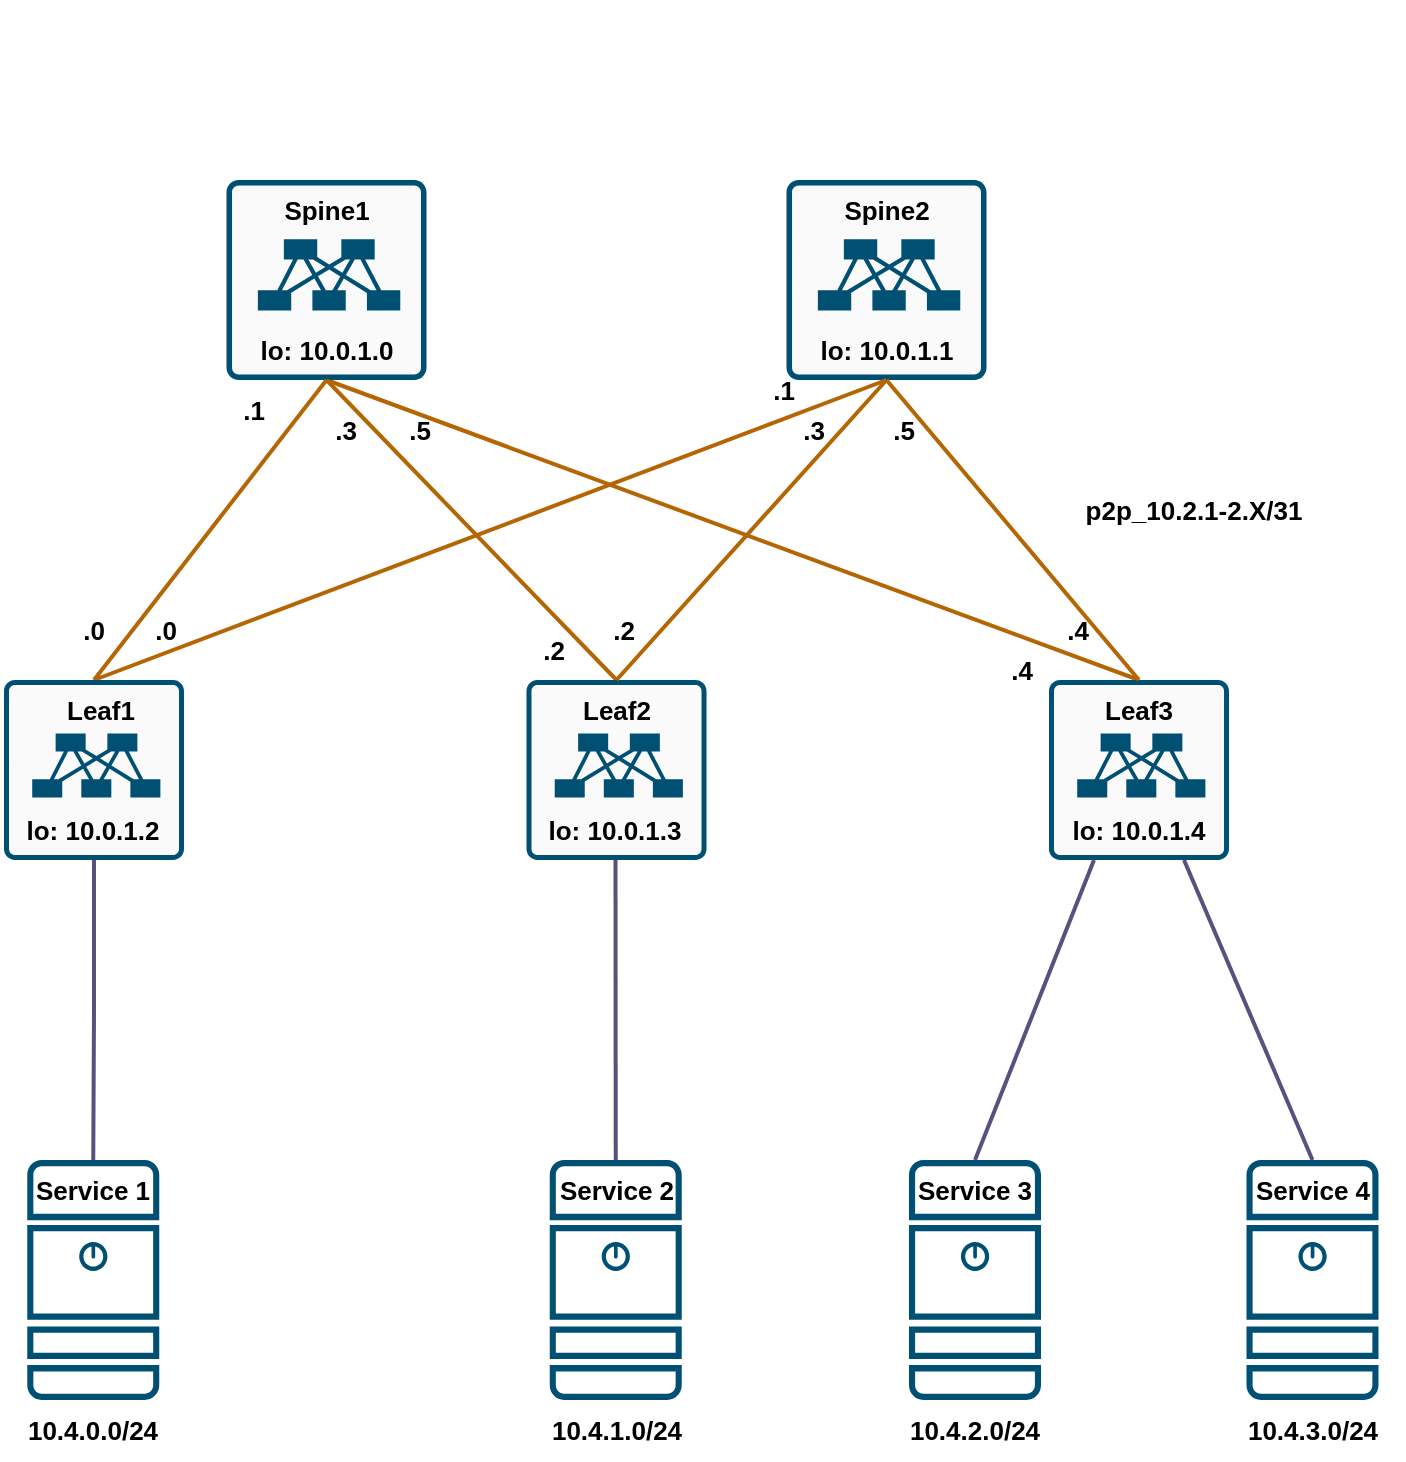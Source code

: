 <mxfile version="21.2.8" type="device">
  <diagram id="V_Dow799pttgv7VDjXZy" name="Страница 1">
    <mxGraphModel dx="1434" dy="1027" grid="1" gridSize="10" guides="1" tooltips="1" connect="1" arrows="1" fold="1" page="1" pageScale="1" pageWidth="827" pageHeight="1169" math="0" shadow="0">
      <root>
        <mxCell id="0" />
        <mxCell id="1" parent="0" />
        <mxCell id="-mNFqGGMY5FrFs85ZIaS-80" style="rounded=0;orthogonalLoop=1;jettySize=auto;html=1;exitX=0.5;exitY=1;exitDx=0;exitDy=0;exitPerimeter=0;entryX=0.5;entryY=0;entryDx=0;entryDy=0;entryPerimeter=0;strokeColor=#b46504;strokeWidth=2;fillColor=#fad7ac;endArrow=none;endFill=0;" parent="1" source="-mNFqGGMY5FrFs85ZIaS-8" target="-mNFqGGMY5FrFs85ZIaS-12" edge="1">
          <mxGeometry relative="1" as="geometry" />
        </mxCell>
        <mxCell id="-mNFqGGMY5FrFs85ZIaS-8" value="" style="sketch=0;points=[[0.015,0.015,0],[0.985,0.015,0],[0.985,0.985,0],[0.015,0.985,0],[0.25,0,0],[0.5,0,0],[0.75,0,0],[1,0.25,0],[1,0.5,0],[1,0.75,0],[0.75,1,0],[0.5,1,0],[0.25,1,0],[0,0.75,0],[0,0.5,0],[0,0.25,0]];verticalLabelPosition=bottom;html=1;verticalAlign=top;aspect=fixed;align=center;pointerEvents=1;shape=mxgraph.cisco19.rect;prIcon=nexus_9300;fillColor=#FAFAFA;strokeColor=#005073;" parent="1" vertex="1">
          <mxGeometry x="185.25" y="200" width="100" height="100" as="geometry" />
        </mxCell>
        <mxCell id="-mNFqGGMY5FrFs85ZIaS-11" value="" style="sketch=0;points=[[0.015,0.015,0],[0.985,0.015,0],[0.985,0.985,0],[0.015,0.985,0],[0.25,0,0],[0.5,0,0],[0.75,0,0],[1,0.25,0],[1,0.5,0],[1,0.75,0],[0.75,1,0],[0.5,1,0],[0.25,1,0],[0,0.75,0],[0,0.5,0],[0,0.25,0]];verticalLabelPosition=bottom;html=1;verticalAlign=top;aspect=fixed;align=center;pointerEvents=1;shape=mxgraph.cisco19.rect;prIcon=nexus_9300;fillColor=#FAFAFA;strokeColor=#005073;" parent="1" vertex="1">
          <mxGeometry x="465.25" y="200" width="100" height="100" as="geometry" />
        </mxCell>
        <mxCell id="-mNFqGGMY5FrFs85ZIaS-76" style="rounded=0;orthogonalLoop=1;jettySize=auto;html=1;exitX=0.75;exitY=1;exitDx=0;exitDy=0;exitPerimeter=0;entryX=0.5;entryY=0;entryDx=0;entryDy=0;entryPerimeter=0;strokeColor=#56517e;strokeWidth=2;fillColor=#d0cee2;endArrow=none;endFill=0;" parent="1" source="-mNFqGGMY5FrFs85ZIaS-12" target="-mNFqGGMY5FrFs85ZIaS-19" edge="1">
          <mxGeometry relative="1" as="geometry" />
        </mxCell>
        <mxCell id="-mNFqGGMY5FrFs85ZIaS-12" value="" style="sketch=0;points=[[0.015,0.015,0],[0.985,0.015,0],[0.985,0.985,0],[0.015,0.985,0],[0.25,0,0],[0.5,0,0],[0.75,0,0],[1,0.25,0],[1,0.5,0],[1,0.75,0],[0.75,1,0],[0.5,1,0],[0.25,1,0],[0,0.75,0],[0,0.5,0],[0,0.25,0]];verticalLabelPosition=bottom;html=1;verticalAlign=top;aspect=fixed;align=center;pointerEvents=1;shape=mxgraph.cisco19.rect;prIcon=nexus_9300;fillColor=#FAFAFA;strokeColor=#005073;" parent="1" vertex="1">
          <mxGeometry x="596.5" y="450" width="90" height="90" as="geometry" />
        </mxCell>
        <mxCell id="-mNFqGGMY5FrFs85ZIaS-79" style="rounded=0;orthogonalLoop=1;jettySize=auto;html=1;exitX=0.5;exitY=0;exitDx=0;exitDy=0;exitPerimeter=0;entryX=0.5;entryY=1;entryDx=0;entryDy=0;entryPerimeter=0;strokeColor=#b46504;strokeWidth=2;fillColor=#fad7ac;endArrow=none;endFill=0;" parent="1" source="-mNFqGGMY5FrFs85ZIaS-13" target="-mNFqGGMY5FrFs85ZIaS-8" edge="1">
          <mxGeometry relative="1" as="geometry" />
        </mxCell>
        <mxCell id="-mNFqGGMY5FrFs85ZIaS-13" value="" style="sketch=0;points=[[0.015,0.015,0],[0.985,0.015,0],[0.985,0.985,0],[0.015,0.985,0],[0.25,0,0],[0.5,0,0],[0.75,0,0],[1,0.25,0],[1,0.5,0],[1,0.75,0],[0.75,1,0],[0.5,1,0],[0.25,1,0],[0,0.75,0],[0,0.5,0],[0,0.25,0]];verticalLabelPosition=bottom;html=1;verticalAlign=top;aspect=fixed;align=center;pointerEvents=1;shape=mxgraph.cisco19.rect;prIcon=nexus_9300;fillColor=#FAFAFA;strokeColor=#005073;" parent="1" vertex="1">
          <mxGeometry x="335.25" y="450" width="90" height="90" as="geometry" />
        </mxCell>
        <mxCell id="-mNFqGGMY5FrFs85ZIaS-74" style="edgeStyle=orthogonalEdgeStyle;rounded=0;orthogonalLoop=1;jettySize=auto;html=1;exitX=0.5;exitY=1;exitDx=0;exitDy=0;exitPerimeter=0;entryX=0.5;entryY=0;entryDx=0;entryDy=0;entryPerimeter=0;strokeColor=#56517e;strokeWidth=2;fillColor=#d0cee2;endArrow=none;endFill=0;" parent="1" source="-mNFqGGMY5FrFs85ZIaS-14" target="-mNFqGGMY5FrFs85ZIaS-15" edge="1">
          <mxGeometry relative="1" as="geometry" />
        </mxCell>
        <mxCell id="-mNFqGGMY5FrFs85ZIaS-81" style="rounded=0;orthogonalLoop=1;jettySize=auto;html=1;exitX=0.5;exitY=0;exitDx=0;exitDy=0;exitPerimeter=0;strokeColor=#b46504;entryX=0.5;entryY=1;entryDx=0;entryDy=0;entryPerimeter=0;fillColor=#fad7ac;strokeWidth=2;startArrow=none;startFill=0;endArrow=none;endFill=0;" parent="1" source="-mNFqGGMY5FrFs85ZIaS-14" target="-mNFqGGMY5FrFs85ZIaS-8" edge="1">
          <mxGeometry relative="1" as="geometry" />
        </mxCell>
        <mxCell id="-mNFqGGMY5FrFs85ZIaS-82" style="rounded=0;orthogonalLoop=1;jettySize=auto;html=1;exitX=0.5;exitY=0;exitDx=0;exitDy=0;exitPerimeter=0;strokeColor=#b46504;strokeWidth=2;fillColor=#fad7ac;endArrow=none;endFill=0;" parent="1" source="-mNFqGGMY5FrFs85ZIaS-14" edge="1">
          <mxGeometry relative="1" as="geometry">
            <mxPoint x="515.25" y="300" as="targetPoint" />
          </mxGeometry>
        </mxCell>
        <mxCell id="-mNFqGGMY5FrFs85ZIaS-14" value="" style="sketch=0;points=[[0.015,0.015,0],[0.985,0.015,0],[0.985,0.985,0],[0.015,0.985,0],[0.25,0,0],[0.5,0,0],[0.75,0,0],[1,0.25,0],[1,0.5,0],[1,0.75,0],[0.75,1,0],[0.5,1,0],[0.25,1,0],[0,0.75,0],[0,0.5,0],[0,0.25,0]];verticalLabelPosition=bottom;html=1;verticalAlign=top;aspect=fixed;align=center;pointerEvents=1;shape=mxgraph.cisco19.rect;prIcon=nexus_9300;fillColor=#FAFAFA;strokeColor=#005073;" parent="1" vertex="1">
          <mxGeometry x="74" y="450" width="90" height="90" as="geometry" />
        </mxCell>
        <mxCell id="-mNFqGGMY5FrFs85ZIaS-15" value="" style="sketch=0;points=[[0.015,0.015,0],[0.985,0.015,0],[0.985,0.985,0],[0.015,0.985,0],[0.25,0,0],[0.5,0,0],[0.75,0,0],[1,0.25,0],[1,0.5,0],[1,0.75,0],[0.75,1,0],[0.5,1,0],[0.25,1,0],[0,0.75,0],[0,0.5,0],[0,0.25,0]];verticalLabelPosition=bottom;html=1;verticalAlign=top;aspect=fixed;align=center;pointerEvents=1;shape=mxgraph.cisco19.server;fillColor=#005073;strokeColor=none;" parent="1" vertex="1">
          <mxGeometry x="85.63" y="690" width="66" height="120" as="geometry" />
        </mxCell>
        <mxCell id="-mNFqGGMY5FrFs85ZIaS-17" value="" style="sketch=0;points=[[0.015,0.015,0],[0.985,0.015,0],[0.985,0.985,0],[0.015,0.985,0],[0.25,0,0],[0.5,0,0],[0.75,0,0],[1,0.25,0],[1,0.5,0],[1,0.75,0],[0.75,1,0],[0.5,1,0],[0.25,1,0],[0,0.75,0],[0,0.5,0],[0,0.25,0]];verticalLabelPosition=bottom;html=1;verticalAlign=top;aspect=fixed;align=center;pointerEvents=1;shape=mxgraph.cisco19.server;fillColor=#005073;strokeColor=none;" parent="1" vertex="1">
          <mxGeometry x="346.87" y="690" width="66" height="120" as="geometry" />
        </mxCell>
        <mxCell id="-mNFqGGMY5FrFs85ZIaS-75" style="rounded=0;orthogonalLoop=1;jettySize=auto;html=1;exitX=0.5;exitY=0;exitDx=0;exitDy=0;exitPerimeter=0;entryX=0.25;entryY=1;entryDx=0;entryDy=0;entryPerimeter=0;strokeColor=#56517e;strokeWidth=2;fillColor=#d0cee2;endArrow=none;endFill=0;" parent="1" source="-mNFqGGMY5FrFs85ZIaS-18" target="-mNFqGGMY5FrFs85ZIaS-12" edge="1">
          <mxGeometry relative="1" as="geometry" />
        </mxCell>
        <mxCell id="-mNFqGGMY5FrFs85ZIaS-18" value="" style="sketch=0;points=[[0.015,0.015,0],[0.985,0.015,0],[0.985,0.985,0],[0.015,0.985,0],[0.25,0,0],[0.5,0,0],[0.75,0,0],[1,0.25,0],[1,0.5,0],[1,0.75,0],[0.75,1,0],[0.5,1,0],[0.25,1,0],[0,0.75,0],[0,0.5,0],[0,0.25,0]];verticalLabelPosition=bottom;html=1;verticalAlign=top;aspect=fixed;align=center;pointerEvents=1;shape=mxgraph.cisco19.server;fillColor=#005073;strokeColor=none;" parent="1" vertex="1">
          <mxGeometry x="526.5" y="690" width="66" height="120" as="geometry" />
        </mxCell>
        <mxCell id="-mNFqGGMY5FrFs85ZIaS-19" value="" style="sketch=0;points=[[0.015,0.015,0],[0.985,0.015,0],[0.985,0.985,0],[0.015,0.985,0],[0.25,0,0],[0.5,0,0],[0.75,0,0],[1,0.25,0],[1,0.5,0],[1,0.75,0],[0.75,1,0],[0.5,1,0],[0.25,1,0],[0,0.75,0],[0,0.5,0],[0,0.25,0]];verticalLabelPosition=bottom;html=1;verticalAlign=top;aspect=fixed;align=center;pointerEvents=1;shape=mxgraph.cisco19.server;fillColor=#005073;strokeColor=none;" parent="1" vertex="1">
          <mxGeometry x="695.25" y="690" width="66" height="120" as="geometry" />
        </mxCell>
        <mxCell id="-mNFqGGMY5FrFs85ZIaS-72" value="" style="edgeStyle=none;orthogonalLoop=1;jettySize=auto;html=1;rounded=0;strokeColor=#b46504;exitX=0.5;exitY=0;exitDx=0;exitDy=0;exitPerimeter=0;entryX=0.5;entryY=1;entryDx=0;entryDy=0;entryPerimeter=0;strokeWidth=2;fillColor=#fad7ac;endArrow=none;endFill=0;" parent="1" source="-mNFqGGMY5FrFs85ZIaS-13" target="-mNFqGGMY5FrFs85ZIaS-11" edge="1">
          <mxGeometry width="100" relative="1" as="geometry">
            <mxPoint x="335.25" y="450" as="sourcePoint" />
            <mxPoint x="475.25" y="320" as="targetPoint" />
            <Array as="points" />
          </mxGeometry>
        </mxCell>
        <mxCell id="-mNFqGGMY5FrFs85ZIaS-77" value="" style="endArrow=none;html=1;rounded=0;strokeColor=#56517e;exitX=0.5;exitY=0;exitDx=0;exitDy=0;exitPerimeter=0;fillColor=#d0cee2;strokeWidth=2;" parent="1" source="-mNFqGGMY5FrFs85ZIaS-17" edge="1">
          <mxGeometry width="50" height="50" relative="1" as="geometry">
            <mxPoint x="379.75" y="610" as="sourcePoint" />
            <mxPoint x="379.75" y="540" as="targetPoint" />
          </mxGeometry>
        </mxCell>
        <mxCell id="-mNFqGGMY5FrFs85ZIaS-78" value="" style="endArrow=none;html=1;rounded=0;strokeColor=#b46504;entryX=0.5;entryY=1;entryDx=0;entryDy=0;entryPerimeter=0;strokeWidth=2;fillColor=#fad7ac;exitX=0.5;exitY=0;exitDx=0;exitDy=0;exitPerimeter=0;" parent="1" source="-mNFqGGMY5FrFs85ZIaS-12" target="-mNFqGGMY5FrFs85ZIaS-11" edge="1">
          <mxGeometry width="50" height="50" relative="1" as="geometry">
            <mxPoint x="625.25" y="450" as="sourcePoint" />
            <mxPoint x="675.25" y="400" as="targetPoint" />
          </mxGeometry>
        </mxCell>
        <mxCell id="-mNFqGGMY5FrFs85ZIaS-84" value="Title" style="text;strokeColor=none;fillColor=none;html=1;fontSize=24;fontStyle=1;verticalAlign=middle;align=center;fontColor=#FFFFFF;" parent="1" vertex="1">
          <mxGeometry x="500" y="510" width="100" height="40" as="geometry" />
        </mxCell>
        <mxCell id="-mNFqGGMY5FrFs85ZIaS-85" value="Text" style="text;html=1;strokeColor=none;fillColor=none;align=center;verticalAlign=middle;whiteSpace=wrap;rounded=0;fontColor=#FFFFFF;" parent="1" vertex="1">
          <mxGeometry x="520" y="510" width="60" height="30" as="geometry" />
        </mxCell>
        <mxCell id="-mNFqGGMY5FrFs85ZIaS-86" value="Text" style="text;html=1;strokeColor=none;fillColor=none;align=center;verticalAlign=middle;whiteSpace=wrap;rounded=0;fontColor=#FFFFFF;" parent="1" vertex="1">
          <mxGeometry x="520" y="510" width="60" height="30" as="geometry" />
        </mxCell>
        <mxCell id="-mNFqGGMY5FrFs85ZIaS-88" value="Text" style="text;html=1;strokeColor=none;fillColor=none;align=center;verticalAlign=middle;whiteSpace=wrap;rounded=0;fontColor=#FFFFFF;" parent="1" vertex="1">
          <mxGeometry x="520" y="510" width="60" height="30" as="geometry" />
        </mxCell>
        <mxCell id="-mNFqGGMY5FrFs85ZIaS-89" value="1111111111111" style="text;html=1;strokeColor=none;fillColor=none;align=center;verticalAlign=middle;whiteSpace=wrap;rounded=0;fontColor=#FFFFFF;" parent="1" vertex="1">
          <mxGeometry x="125" y="120" width="60" height="30" as="geometry" />
        </mxCell>
        <mxCell id="-mNFqGGMY5FrFs85ZIaS-92" value="Text" style="text;html=1;strokeColor=none;fillColor=none;align=center;verticalAlign=middle;whiteSpace=wrap;rounded=0;fontColor=#FFFFFF;" parent="1" vertex="1">
          <mxGeometry x="148" y="110" width="60" height="30" as="geometry" />
        </mxCell>
        <mxCell id="-mNFqGGMY5FrFs85ZIaS-91" value="&lt;b style=&quot;font-size: 13px;&quot;&gt;&lt;font style=&quot;font-size: 13px;&quot; color=&quot;#000000&quot;&gt;lo: 10.0.1.0&lt;/font&gt;&lt;/b&gt;" style="text;html=1;strokeColor=none;fillColor=none;align=center;verticalAlign=middle;whiteSpace=wrap;rounded=0;fontColor=#FFFFFF;" parent="1" vertex="1">
          <mxGeometry x="187.62" y="270" width="95.26" height="30" as="geometry" />
        </mxCell>
        <mxCell id="-mNFqGGMY5FrFs85ZIaS-93" value="&lt;b style=&quot;font-size: 13px;&quot;&gt;&lt;font style=&quot;font-size: 13px;&quot; color=&quot;#000000&quot;&gt;lo: 10.0.1.1&lt;/font&gt;&lt;/b&gt;" style="text;html=1;strokeColor=none;fillColor=none;align=center;verticalAlign=middle;whiteSpace=wrap;rounded=0;fontColor=#FFFFFF;" parent="1" vertex="1">
          <mxGeometry x="467.63" y="270" width="95.25" height="30" as="geometry" />
        </mxCell>
        <mxCell id="-mNFqGGMY5FrFs85ZIaS-94" value="&lt;b style=&quot;font-size: 13px;&quot;&gt;&lt;font style=&quot;font-size: 13px;&quot; color=&quot;#000000&quot;&gt;Spine1&lt;/font&gt;&lt;/b&gt;" style="text;html=1;strokeColor=none;fillColor=none;align=center;verticalAlign=middle;whiteSpace=wrap;rounded=0;fontColor=#FFFFFF;" parent="1" vertex="1">
          <mxGeometry x="202.63" y="200" width="65.25" height="30" as="geometry" />
        </mxCell>
        <mxCell id="-mNFqGGMY5FrFs85ZIaS-95" value="&lt;b style=&quot;font-size: 13px;&quot;&gt;&lt;font style=&quot;font-size: 13px;&quot; color=&quot;#000000&quot;&gt;Spine2&lt;/font&gt;&lt;/b&gt;" style="text;html=1;strokeColor=none;fillColor=none;align=center;verticalAlign=middle;whiteSpace=wrap;rounded=0;fontColor=#FFFFFF;" parent="1" vertex="1">
          <mxGeometry x="482.63" y="200" width="65.25" height="30" as="geometry" />
        </mxCell>
        <mxCell id="-mNFqGGMY5FrFs85ZIaS-96" value="&lt;b style=&quot;font-size: 13px;&quot;&gt;&lt;font style=&quot;font-size: 13px;&quot; color=&quot;#000000&quot;&gt;Leaf3&lt;/font&gt;&lt;/b&gt;" style="text;html=1;strokeColor=none;fillColor=none;align=center;verticalAlign=middle;whiteSpace=wrap;rounded=0;fontColor=#FFFFFF;" parent="1" vertex="1">
          <mxGeometry x="608.88" y="450" width="65.25" height="30" as="geometry" />
        </mxCell>
        <mxCell id="-mNFqGGMY5FrFs85ZIaS-97" value="&lt;b style=&quot;font-size: 13px;&quot;&gt;&lt;font style=&quot;font-size: 13px;&quot; color=&quot;#000000&quot;&gt;Leaf1&lt;/font&gt;&lt;/b&gt;" style="text;html=1;strokeColor=none;fillColor=none;align=center;verticalAlign=middle;whiteSpace=wrap;rounded=0;fontColor=#FFFFFF;" parent="1" vertex="1">
          <mxGeometry x="90.25" y="450" width="65.25" height="30" as="geometry" />
        </mxCell>
        <mxCell id="-mNFqGGMY5FrFs85ZIaS-98" value="&lt;b style=&quot;font-size: 13px;&quot;&gt;&lt;font style=&quot;font-size: 13px;&quot; color=&quot;#000000&quot;&gt;Leaf2&lt;/font&gt;&lt;/b&gt;" style="text;html=1;strokeColor=none;fillColor=none;align=center;verticalAlign=middle;whiteSpace=wrap;rounded=0;fontColor=#FFFFFF;" parent="1" vertex="1">
          <mxGeometry x="347.62" y="450" width="65.25" height="30" as="geometry" />
        </mxCell>
        <mxCell id="-mNFqGGMY5FrFs85ZIaS-99" value="&lt;b style=&quot;font-size: 13px;&quot;&gt;&lt;font style=&quot;font-size: 13px;&quot; color=&quot;#000000&quot;&gt;Service 1&lt;/font&gt;&lt;/b&gt;" style="text;html=1;strokeColor=none;fillColor=none;align=center;verticalAlign=middle;whiteSpace=wrap;rounded=0;fontColor=#FFFFFF;" parent="1" vertex="1">
          <mxGeometry x="86.38" y="690" width="65.25" height="30" as="geometry" />
        </mxCell>
        <mxCell id="-mNFqGGMY5FrFs85ZIaS-104" value="&lt;font color=&quot;#000000&quot;&gt;&lt;span style=&quot;font-size: 13px;&quot;&gt;&lt;b&gt;p2p_10.2.1-2.X/31&lt;/b&gt;&lt;/span&gt;&lt;/font&gt;" style="text;html=1;strokeColor=none;fillColor=none;align=center;verticalAlign=middle;whiteSpace=wrap;rounded=0;fontColor=#FFFFFF;" parent="1" vertex="1">
          <mxGeometry x="608.88" y="350" width="120" height="30" as="geometry" />
        </mxCell>
        <mxCell id="-mNFqGGMY5FrFs85ZIaS-105" value="&lt;font color=&quot;#000000&quot;&gt;&lt;span style=&quot;font-size: 13px;&quot;&gt;&lt;b&gt;.0&lt;/b&gt;&lt;/span&gt;&lt;/font&gt;" style="text;html=1;strokeColor=none;fillColor=none;align=center;verticalAlign=middle;whiteSpace=wrap;rounded=0;fontColor=#FFFFFF;" parent="1" vertex="1">
          <mxGeometry x="105.13" y="410" width="27.75" height="30" as="geometry" />
        </mxCell>
        <mxCell id="-mNFqGGMY5FrFs85ZIaS-106" value="&lt;font color=&quot;#000000&quot;&gt;&lt;span style=&quot;font-size: 13px;&quot;&gt;&lt;b&gt;.1&lt;/b&gt;&lt;/span&gt;&lt;/font&gt;" style="text;html=1;strokeColor=none;fillColor=none;align=center;verticalAlign=middle;whiteSpace=wrap;rounded=0;fontColor=#FFFFFF;" parent="1" vertex="1">
          <mxGeometry x="185.25" y="300" width="27.75" height="30" as="geometry" />
        </mxCell>
        <mxCell id="-mNFqGGMY5FrFs85ZIaS-107" value="&lt;font color=&quot;#000000&quot;&gt;&lt;span style=&quot;font-size: 13px;&quot;&gt;&lt;b&gt;.0&lt;/b&gt;&lt;/span&gt;&lt;/font&gt;" style="text;html=1;strokeColor=none;fillColor=none;align=center;verticalAlign=middle;whiteSpace=wrap;rounded=0;fontColor=#FFFFFF;" parent="1" vertex="1">
          <mxGeometry x="141.13" y="410" width="27.75" height="30" as="geometry" />
        </mxCell>
        <mxCell id="-mNFqGGMY5FrFs85ZIaS-110" value="&lt;font color=&quot;#000000&quot;&gt;&lt;span style=&quot;font-size: 13px;&quot;&gt;&lt;b&gt;.1&lt;/b&gt;&lt;/span&gt;&lt;/font&gt;" style="text;html=1;strokeColor=none;fillColor=none;align=center;verticalAlign=middle;whiteSpace=wrap;rounded=0;fontColor=#FFFFFF;" parent="1" vertex="1">
          <mxGeometry x="450" y="290" width="27.75" height="30" as="geometry" />
        </mxCell>
        <mxCell id="-mNFqGGMY5FrFs85ZIaS-111" value="&lt;font color=&quot;#000000&quot;&gt;&lt;span style=&quot;font-size: 13px;&quot;&gt;&lt;b&gt;.2&lt;/b&gt;&lt;/span&gt;&lt;/font&gt;" style="text;html=1;strokeColor=none;fillColor=none;align=center;verticalAlign=middle;whiteSpace=wrap;rounded=0;fontColor=#FFFFFF;" parent="1" vertex="1">
          <mxGeometry x="335.25" y="420" width="27.75" height="30" as="geometry" />
        </mxCell>
        <mxCell id="-mNFqGGMY5FrFs85ZIaS-112" value="&lt;font color=&quot;#000000&quot;&gt;&lt;span style=&quot;font-size: 13px;&quot;&gt;&lt;b&gt;.3&lt;/b&gt;&lt;/span&gt;&lt;/font&gt;" style="text;html=1;strokeColor=none;fillColor=none;align=center;verticalAlign=middle;whiteSpace=wrap;rounded=0;fontColor=#FFFFFF;" parent="1" vertex="1">
          <mxGeometry x="231.38" y="310" width="27.75" height="30" as="geometry" />
        </mxCell>
        <mxCell id="-mNFqGGMY5FrFs85ZIaS-113" value="&lt;font color=&quot;#000000&quot;&gt;&lt;span style=&quot;font-size: 13px;&quot;&gt;&lt;b&gt;.2&lt;/b&gt;&lt;/span&gt;&lt;/font&gt;" style="text;html=1;strokeColor=none;fillColor=none;align=center;verticalAlign=middle;whiteSpace=wrap;rounded=0;fontColor=#FFFFFF;" parent="1" vertex="1">
          <mxGeometry x="370" y="410" width="27.75" height="30" as="geometry" />
        </mxCell>
        <mxCell id="-mNFqGGMY5FrFs85ZIaS-114" value="&lt;font color=&quot;#000000&quot;&gt;&lt;span style=&quot;font-size: 13px;&quot;&gt;&lt;b&gt;.3&lt;/b&gt;&lt;/span&gt;&lt;/font&gt;" style="text;html=1;strokeColor=none;fillColor=none;align=center;verticalAlign=middle;whiteSpace=wrap;rounded=0;fontColor=#FFFFFF;" parent="1" vertex="1">
          <mxGeometry x="465.25" y="310" width="27.75" height="30" as="geometry" />
        </mxCell>
        <mxCell id="-mNFqGGMY5FrFs85ZIaS-115" value="&lt;font color=&quot;#000000&quot;&gt;&lt;span style=&quot;font-size: 13px;&quot;&gt;&lt;b&gt;.4&lt;/b&gt;&lt;/span&gt;&lt;/font&gt;" style="text;html=1;strokeColor=none;fillColor=none;align=center;verticalAlign=middle;whiteSpace=wrap;rounded=0;fontColor=#FFFFFF;" parent="1" vertex="1">
          <mxGeometry x="568.75" y="430" width="27.75" height="30" as="geometry" />
        </mxCell>
        <mxCell id="-mNFqGGMY5FrFs85ZIaS-117" value="&lt;font color=&quot;#000000&quot;&gt;&lt;span style=&quot;font-size: 13px;&quot;&gt;&lt;b&gt;.4&lt;/b&gt;&lt;/span&gt;&lt;/font&gt;" style="text;html=1;strokeColor=none;fillColor=none;align=center;verticalAlign=middle;whiteSpace=wrap;rounded=0;fontColor=#FFFFFF;" parent="1" vertex="1">
          <mxGeometry x="596.5" y="410" width="27.75" height="30" as="geometry" />
        </mxCell>
        <mxCell id="-mNFqGGMY5FrFs85ZIaS-118" value="&lt;font color=&quot;#000000&quot;&gt;&lt;span style=&quot;font-size: 13px;&quot;&gt;&lt;b&gt;.5&lt;/b&gt;&lt;/span&gt;&lt;/font&gt;" style="text;html=1;strokeColor=none;fillColor=none;align=center;verticalAlign=middle;whiteSpace=wrap;rounded=0;fontColor=#FFFFFF;" parent="1" vertex="1">
          <mxGeometry x="267.51" y="310" width="27.75" height="30" as="geometry" />
        </mxCell>
        <mxCell id="-mNFqGGMY5FrFs85ZIaS-119" value="&lt;font color=&quot;#000000&quot;&gt;&lt;span style=&quot;font-size: 13px;&quot;&gt;&lt;b&gt;.5&lt;/b&gt;&lt;/span&gt;&lt;/font&gt;" style="text;html=1;strokeColor=none;fillColor=none;align=center;verticalAlign=middle;whiteSpace=wrap;rounded=0;fontColor=#FFFFFF;" parent="1" vertex="1">
          <mxGeometry x="510" y="310" width="27.75" height="30" as="geometry" />
        </mxCell>
        <mxCell id="-mNFqGGMY5FrFs85ZIaS-120" value="&lt;b style=&quot;font-size: 13px;&quot;&gt;&lt;font style=&quot;font-size: 13px;&quot; color=&quot;#000000&quot;&gt;Service 2&lt;/font&gt;&lt;/b&gt;" style="text;html=1;strokeColor=none;fillColor=none;align=center;verticalAlign=middle;whiteSpace=wrap;rounded=0;fontColor=#FFFFFF;" parent="1" vertex="1">
          <mxGeometry x="348" y="690" width="65.25" height="30" as="geometry" />
        </mxCell>
        <mxCell id="-mNFqGGMY5FrFs85ZIaS-121" value="&lt;b style=&quot;font-size: 13px;&quot;&gt;&lt;font style=&quot;font-size: 13px;&quot; color=&quot;#000000&quot;&gt;Service 3&lt;/font&gt;&lt;/b&gt;" style="text;html=1;strokeColor=none;fillColor=none;align=center;verticalAlign=middle;whiteSpace=wrap;rounded=0;fontColor=#FFFFFF;" parent="1" vertex="1">
          <mxGeometry x="526.5" y="690" width="65.25" height="30" as="geometry" />
        </mxCell>
        <mxCell id="-mNFqGGMY5FrFs85ZIaS-122" value="&lt;b style=&quot;font-size: 13px;&quot;&gt;&lt;font style=&quot;font-size: 13px;&quot; color=&quot;#000000&quot;&gt;Service 4&lt;/font&gt;&lt;/b&gt;" style="text;html=1;strokeColor=none;fillColor=none;align=center;verticalAlign=middle;whiteSpace=wrap;rounded=0;fontColor=#FFFFFF;" parent="1" vertex="1">
          <mxGeometry x="696" y="690" width="65.25" height="30" as="geometry" />
        </mxCell>
        <mxCell id="-mNFqGGMY5FrFs85ZIaS-123" value="&lt;b style=&quot;border-color: var(--border-color); font-size: 13px;&quot;&gt;&lt;font style=&quot;border-color: var(--border-color);&quot; color=&quot;#000000&quot;&gt;lo: 10.0.1.2&lt;/font&gt;&lt;/b&gt;" style="text;html=1;strokeColor=none;fillColor=none;align=center;verticalAlign=middle;whiteSpace=wrap;rounded=0;fontColor=#FFFFFF;" parent="1" vertex="1">
          <mxGeometry x="72.87" y="510" width="91.13" height="30" as="geometry" />
        </mxCell>
        <mxCell id="-mNFqGGMY5FrFs85ZIaS-124" value="&lt;b style=&quot;border-color: var(--border-color); font-size: 13px;&quot;&gt;&lt;font style=&quot;border-color: var(--border-color);&quot; color=&quot;#000000&quot;&gt;lo: 10.0.1.3&lt;/font&gt;&lt;/b&gt;" style="text;html=1;strokeColor=none;fillColor=none;align=center;verticalAlign=middle;whiteSpace=wrap;rounded=0;fontColor=#FFFFFF;" parent="1" vertex="1">
          <mxGeometry x="334.12" y="510" width="91.13" height="30" as="geometry" />
        </mxCell>
        <mxCell id="-mNFqGGMY5FrFs85ZIaS-125" value="&lt;b style=&quot;border-color: var(--border-color); font-size: 13px;&quot;&gt;&lt;font style=&quot;border-color: var(--border-color);&quot; color=&quot;#000000&quot;&gt;lo: 10.0.1.4&lt;/font&gt;&lt;/b&gt;" style="text;html=1;strokeColor=none;fillColor=none;align=center;verticalAlign=middle;whiteSpace=wrap;rounded=0;fontColor=#FFFFFF;" parent="1" vertex="1">
          <mxGeometry x="595.94" y="510" width="91.13" height="30" as="geometry" />
        </mxCell>
        <mxCell id="LihCWlPNBOAvt2ZXERv_-1" value="&lt;font color=&quot;#000000&quot;&gt;&lt;span style=&quot;font-size: 13px;&quot;&gt;&lt;b&gt;10.4.0.0/24&lt;/b&gt;&lt;/span&gt;&lt;/font&gt;" style="text;html=1;strokeColor=none;fillColor=none;align=center;verticalAlign=middle;whiteSpace=wrap;rounded=0;fontColor=#FFFFFF;" vertex="1" parent="1">
          <mxGeometry x="72.87" y="810" width="91.13" height="30" as="geometry" />
        </mxCell>
        <mxCell id="LihCWlPNBOAvt2ZXERv_-2" value="&lt;font color=&quot;#000000&quot;&gt;&lt;span style=&quot;font-size: 13px;&quot;&gt;&lt;b&gt;10.4.1.0/24&lt;/b&gt;&lt;/span&gt;&lt;/font&gt;" style="text;html=1;strokeColor=none;fillColor=none;align=center;verticalAlign=middle;whiteSpace=wrap;rounded=0;fontColor=#FFFFFF;" vertex="1" parent="1">
          <mxGeometry x="334.69" y="810" width="91.13" height="30" as="geometry" />
        </mxCell>
        <mxCell id="LihCWlPNBOAvt2ZXERv_-3" value="&lt;font color=&quot;#000000&quot;&gt;&lt;span style=&quot;font-size: 13px;&quot;&gt;&lt;b&gt;10.4.2.0/24&lt;/b&gt;&lt;/span&gt;&lt;/font&gt;" style="text;html=1;strokeColor=none;fillColor=none;align=center;verticalAlign=middle;whiteSpace=wrap;rounded=0;fontColor=#FFFFFF;" vertex="1" parent="1">
          <mxGeometry x="513.94" y="810" width="91.13" height="30" as="geometry" />
        </mxCell>
        <mxCell id="LihCWlPNBOAvt2ZXERv_-4" value="&lt;font color=&quot;#000000&quot;&gt;&lt;span style=&quot;font-size: 13px;&quot;&gt;&lt;b&gt;10.4.3.0/24&lt;/b&gt;&lt;/span&gt;&lt;/font&gt;" style="text;html=1;strokeColor=none;fillColor=none;align=center;verticalAlign=middle;whiteSpace=wrap;rounded=0;fontColor=#FFFFFF;" vertex="1" parent="1">
          <mxGeometry x="682.69" y="810" width="91.13" height="30" as="geometry" />
        </mxCell>
      </root>
    </mxGraphModel>
  </diagram>
</mxfile>
